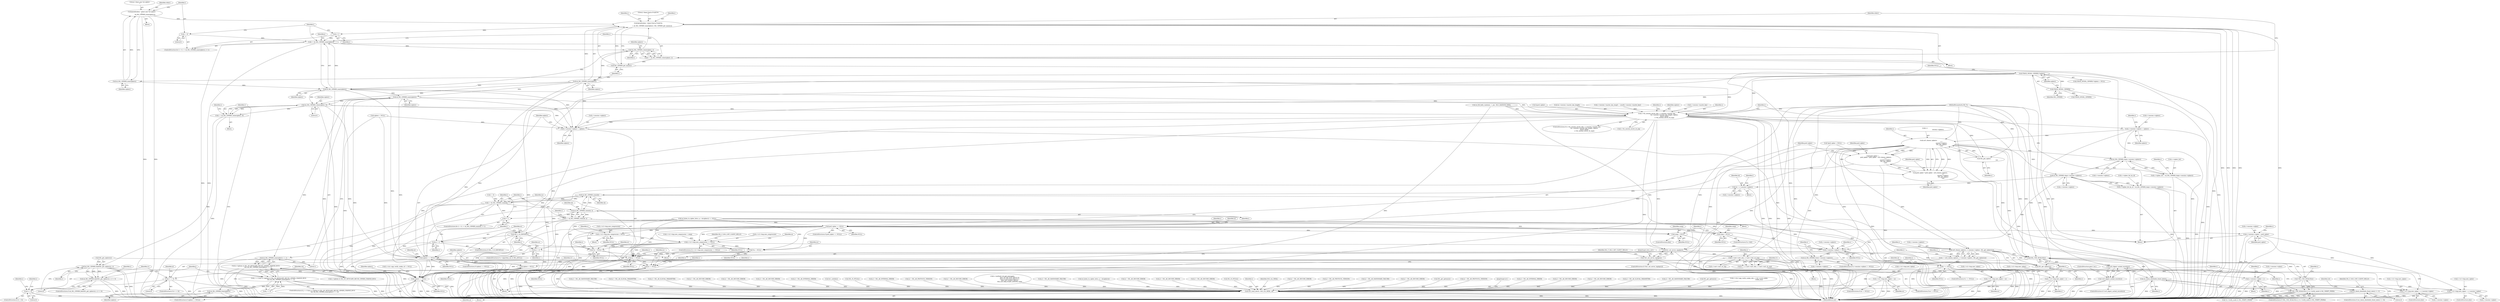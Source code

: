 digraph "0_openssl_a004e72b95835136d3f1ea90517f706c24c03da7@API" {
"1000845" [label="(Call,fprintf(stderr, \"client [%2d of %2d]:%s\n\",\n                    i, sk_SSL_CIPHER_num(ciphers), SSL_CIPHER_get_name(c)))"];
"1000824" [label="(Call,fprintf(stderr, \"client sent %d ciphers\n\",\n                sk_SSL_CIPHER_num(ciphers)))"];
"1000827" [label="(Call,sk_SSL_CIPHER_num(ciphers))"];
"1000174" [label="(Call,STACK_OF(SSL_CIPHER) *ciphers)"];
"1000175" [label="(Call,STACK_OF(SSL_CIPHER))"];
"1000842" [label="(Call,sk_SSL_CIPHER_value(ciphers, i))"];
"1000835" [label="(Call,sk_SSL_CIPHER_num(ciphers))"];
"1000849" [label="(Call,sk_SSL_CIPHER_num(ciphers))"];
"1000833" [label="(Call,i < sk_SSL_CIPHER_num(ciphers))"];
"1000837" [label="(Call,i++)"];
"1000845" [label="(Call,fprintf(stderr, \"client [%2d of %2d]:%s\n\",\n                    i, sk_SSL_CIPHER_num(ciphers), SSL_CIPHER_get_name(c)))"];
"1000851" [label="(Call,SSL_CIPHER_get_name(c))"];
"1000840" [label="(Call,c = sk_SSL_CIPHER_value(ciphers, i))"];
"1000830" [label="(Call,i = 0)"];
"1000876" [label="(Call,sk_SSL_CIPHER_num(ciphers))"];
"1000875" [label="(Call,sk_SSL_CIPHER_num(ciphers) == 1)"];
"1000869" [label="(Call,(s->options & SSL_OP_NETSCAPE_REUSE_CIPHER_CHANGE_BUG)\n            && (sk_SSL_CIPHER_num(ciphers) == 1))"];
"1000865" [label="(Call,j == 0 && (s->options & SSL_OP_NETSCAPE_REUSE_CIPHER_CHANGE_BUG)\n            && (sk_SSL_CIPHER_num(ciphers) == 1))"];
"1000882" [label="(Call,sk_SSL_CIPHER_value(ciphers, 0))"];
"1000880" [label="(Call,c = sk_SSL_CIPHER_value(ciphers, 0))"];
"1000887" [label="(Call,sk_SSL_CIPHER_find(SSL_get_ciphers(s), c))"];
"1000886" [label="(Call,sk_SSL_CIPHER_find(SSL_get_ciphers(s), c) >= 0)"];
"1000893" [label="(Call,s->session->cipher = c)"];
"1001605" [label="(Call,s->s3->tmp.new_cipher = s->session->cipher)"];
"1001619" [label="(Call,s->s3->tmp.new_cipher = s->session->cipher)"];
"1001044" [label="(Call,s->tls_session_secret_cb(s, s->session->master_key,\n                                     &s->session->master_key_length, ciphers,\n                                     &pref_cipher,\n                                     s->tls_session_secret_cb_arg))"];
"1001069" [label="(Call,s->session->ciphers = ciphers)"];
"1001091" [label="(Call,ssl3_choose_cipher(s,\n                                                               s->\n                                                               session->ciphers,\n                                                               SSL_get_ciphers\n                                                               (s)))"];
"1001086" [label="(Call,pref_cipher =\n                pref_cipher ? pref_cipher : ssl3_choose_cipher(s,\n                                                               s->\n                                                               session->ciphers,\n                                                               SSL_get_ciphers\n                                                               (s)))"];
"1001101" [label="(Call,pref_cipher == NULL)"];
"1001112" [label="(Call,s->session->cipher = pref_cipher)"];
"1001155" [label="(Call,s->s3->tmp.new_compression = NULL)"];
"1001235" [label="(Call,s->s3->tmp.new_compression == NULL)"];
"1001394" [label="(Call,s->session->ciphers != NULL)"];
"1001401" [label="(Call,sk_SSL_CIPHER_free(s->session->ciphers))"];
"1001415" [label="(Call,ciphers == NULL)"];
"1001426" [label="(Call,ciphers = NULL)"];
"1001687" [label="(Call,ciphers != NULL)"];
"1001690" [label="(Call,sk_SSL_CIPHER_free(ciphers))"];
"1001498" [label="(Call,c == NULL)"];
"1001509" [label="(Call,s->s3->tmp.new_cipher = c)"];
"1001525" [label="(Call,*nc = NULL)"];
"1001578" [label="(Call,nc != NULL)"];
"1001581" [label="(Call,s->s3->tmp.new_cipher = nc)"];
"1001592" [label="(Call,ec != NULL)"];
"1001595" [label="(Call,s->s3->tmp.new_cipher = ec)"];
"1001529" [label="(Call,*ec = NULL)"];
"1001283" [label="(Call,comp = NULL)"];
"1001377" [label="(Call,comp = NULL)"];
"1001088" [label="(Call,pref_cipher ? pref_cipher : ssl3_choose_cipher(s,\n                                                               s->\n                                                               session->ciphers,\n                                                               SSL_get_ciphers\n                                                               (s)))"];
"1001139" [label="(Call,sk_SSL_CIPHER_dup(s->session->ciphers))"];
"1001135" [label="(Call,s->cipher_list = sk_SSL_CIPHER_dup(s->session->ciphers))"];
"1001149" [label="(Call,sk_SSL_CIPHER_dup(s->session->ciphers))"];
"1001145" [label="(Call,s->cipher_list_by_id = sk_SSL_CIPHER_dup(s->session->ciphers))"];
"1001539" [label="(Call,sk = s->session->ciphers)"];
"1001552" [label="(Call,sk_SSL_CIPHER_num(sk))"];
"1001550" [label="(Call,i < sk_SSL_CIPHER_num(sk))"];
"1001559" [label="(Call,sk_SSL_CIPHER_value(sk, i))"];
"1001554" [label="(Call,i++)"];
"1001557" [label="(Call,c = sk_SSL_CIPHER_value(sk, i))"];
"1001568" [label="(Call,nc = c)"];
"1001572" [label="(Call,SSL_C_IS_EXPORT(c))"];
"1001574" [label="(Call,ec = c)"];
"1001431" [label="(Call,tls1_set_server_sigalgs(s))"];
"1001430" [label="(Call,!tls1_set_server_sigalgs(s))"];
"1001449" [label="(Call,s->cert->cert_cb(s, s->cert->cert_cb_arg))"];
"1001447" [label="(Call,rv = s->cert->cert_cb(s, s->cert->cert_cb_arg))"];
"1001457" [label="(Call,rv == 0)"];
"1001469" [label="(Call,rv < 0)"];
"1001495" [label="(Call,SSL_get_ciphers(s))"];
"1001488" [label="(Call,ssl3_choose_cipher(s, s->session->ciphers, SSL_get_ciphers(s)))"];
"1001486" [label="(Call,c = ssl3_choose_cipher(s, s->session->ciphers, SSL_get_ciphers(s)))"];
"1001635" [label="(Call,SSL_USE_SIGALGS(s))"];
"1001634" [label="(Call,!SSL_USE_SIGALGS(s))"];
"1001633" [label="(Call,!SSL_USE_SIGALGS(s) || !(s->verify_mode & SSL_VERIFY_PEER))"];
"1001646" [label="(Call,ssl3_digest_cached_records(s))"];
"1001645" [label="(Call,!ssl3_digest_cached_records(s))"];
"1001658" [label="(Call,ssl_check_clienthello_tlsext_late(s))"];
"1001657" [label="(Call,ssl_check_clienthello_tlsext_late(s) <= 0)"];
"1001676" [label="(Call,ssl3_send_alert(s, SSL3_AL_FATAL, al))"];
"1001098" [label="(Call,SSL_get_ciphers\n                                                               (s))"];
"1001407" [label="(Call,s->session->ciphers = ciphers)"];
"1000869" [label="(Call,(s->options & SSL_OP_NETSCAPE_REUSE_CIPHER_CHANGE_BUG)\n            && (sk_SSL_CIPHER_num(ciphers) == 1))"];
"1001103" [label="(Identifier,NULL)"];
"1001526" [label="(Identifier,nc)"];
"1001415" [label="(Call,ciphers == NULL)"];
"1001637" [label="(Call,!(s->verify_mode & SSL_VERIFY_PEER))"];
"1000905" [label="(Identifier,j)"];
"1000175" [label="(Call,STACK_OF(SSL_CIPHER))"];
"1000150" [label="(Call,al = SSL_AD_INTERNAL_ERROR)"];
"1001417" [label="(Identifier,NULL)"];
"1001099" [label="(Identifier,s)"];
"1001115" [label="(Identifier,s)"];
"1001168" [label="(Identifier,s)"];
"1001430" [label="(Call,!tls1_set_server_sigalgs(s))"];
"1001445" [label="(Block,)"];
"1001656" [label="(ControlStructure,if (ssl_check_clienthello_tlsext_late(s) <= 0))"];
"1000690" [label="(Call,al = SSL_AD_PROTOCOL_VERSION)"];
"1001395" [label="(Call,s->session->ciphers)"];
"1001687" [label="(Call,ciphers != NULL)"];
"1001646" [label="(Call,ssl3_digest_cached_records(s))"];
"1000826" [label="(Literal,\"client sent %d ciphers\n\")"];
"1001562" [label="(ControlStructure,if (c->algorithm_enc & SSL_eNULL))"];
"1000929" [label="(Call,al = SSL_AD_DECODE_ERROR)"];
"1000831" [label="(Identifier,i)"];
"1001592" [label="(Call,ec != NULL)"];
"1001694" [label="(MethodReturn,int)"];
"1001486" [label="(Call,c = ssl3_choose_cipher(s, s->session->ciphers, SSL_get_ciphers(s)))"];
"1000840" [label="(Call,c = sk_SSL_CIPHER_value(ciphers, i))"];
"1001045" [label="(Identifier,s)"];
"1001620" [label="(Call,s->s3->tmp.new_cipher)"];
"1000177" [label="(Identifier,ciphers)"];
"1001234" [label="(ControlStructure,if (s->s3->tmp.new_compression == NULL))"];
"1001279" [label="(ControlStructure,if (s->hit))"];
"1000886" [label="(Call,sk_SSL_CIPHER_find(SSL_get_ciphers(s), c) >= 0)"];
"1001559" [label="(Call,sk_SSL_CIPHER_value(sk, i))"];
"1001283" [label="(Call,comp = NULL)"];
"1000210" [label="(Call,s->method->ssl_get_message(s,\n                                   SSL3_ST_SR_CLNT_HELLO_B,\n                                   SSL3_ST_SR_CLNT_HELLO_C,\n                                   SSL3_MT_CLIENT_HELLO,\n                                   SSL3_RT_MAX_PLAIN_LENGTH, &ok))"];
"1001579" [label="(Identifier,nc)"];
"1001502" [label="(Call,al = SSL_AD_HANDSHAKE_FAILURE)"];
"1001394" [label="(Call,s->session->ciphers != NULL)"];
"1001560" [label="(Identifier,sk)"];
"1001408" [label="(Call,s->session->ciphers)"];
"1001483" [label="(Identifier,s)"];
"1001618" [label="(ControlStructure,else)"];
"1001553" [label="(Identifier,sk)"];
"1000891" [label="(Literal,0)"];
"1001679" [label="(Identifier,al)"];
"1000849" [label="(Call,sk_SSL_CIPHER_num(ciphers))"];
"1001613" [label="(Call,s->session->cipher)"];
"1001539" [label="(Call,sk = s->session->ciphers)"];
"1001535" [label="(Identifier,s)"];
"1001652" [label="(Identifier,s)"];
"1000795" [label="(Call,ssl_bytes_to_cipher_list(s, p, i, &(ciphers)))"];
"1000864" [label="(ControlStructure,if (j == 0 && (s->options & SSL_OP_NETSCAPE_REUSE_CIPHER_CHANGE_BUG)\n            && (sk_SSL_CIPHER_num(ciphers) == 1)))"];
"1001236" [label="(Call,s->s3->tmp.new_compression)"];
"1001429" [label="(ControlStructure,if (!tls1_set_server_sigalgs(s)))"];
"1001663" [label="(Identifier,SSL_F_SSL3_GET_CLIENT_HELLO)"];
"1001079" [label="(Identifier,s)"];
"1001568" [label="(Call,nc = c)"];
"1000362" [label="(Call,al = SSL_AD_DECODE_ERROR)"];
"1001058" [label="(Call,&pref_cipher)"];
"1001517" [label="(Identifier,c)"];
"1001572" [label="(Call,SSL_C_IS_EXPORT(c))"];
"1001090" [label="(Identifier,pref_cipher)"];
"1001674" [label="(Block,)"];
"1000753" [label="(Call,al = SSL_AD_DECODE_ERROR)"];
"1001546" [label="(ControlStructure,for (i = 0; i < sk_SSL_CIPHER_num(sk); i++))"];
"1000538" [label="(Call,al = SSL_AD_DECODE_ERROR)"];
"1001093" [label="(Call,s->\n                                                               session->ciphers)"];
"1001431" [label="(Call,tls1_set_server_sigalgs(s))"];
"1001149" [label="(Call,sk_SSL_CIPHER_dup(s->session->ciphers))"];
"1000277" [label="(Call,SSL_IS_DTLS(s))"];
"1001570" [label="(Identifier,c)"];
"1001677" [label="(Identifier,s)"];
"1001604" [label="(ControlStructure,else)"];
"1001420" [label="(Identifier,al)"];
"1000829" [label="(ControlStructure,for (i = 0; i < sk_SSL_CIPHER_num(ciphers); i++))"];
"1001689" [label="(Identifier,NULL)"];
"1001660" [label="(Literal,0)"];
"1000876" [label="(Call,sk_SSL_CIPHER_num(ciphers))"];
"1000901" [label="(Identifier,j)"];
"1001676" [label="(Call,ssl3_send_alert(s, SSL3_AL_FATAL, al))"];
"1001063" [label="(Block,)"];
"1001582" [label="(Call,s->s3->tmp.new_cipher)"];
"1001376" [label="(ControlStructure,else)"];
"1001595" [label="(Call,s->s3->tmp.new_cipher = ec)"];
"1001594" [label="(Identifier,NULL)"];
"1001135" [label="(Call,s->cipher_list = sk_SSL_CIPHER_dup(s->session->ciphers))"];
"1001538" [label="(Block,)"];
"1001678" [label="(Identifier,SSL3_AL_FATAL)"];
"1001634" [label="(Call,!SSL_USE_SIGALGS(s))"];
"1000410" [label="(Call,al = SSL_AD_DECODE_ERROR)"];
"1000331" [label="(Call,al = SSL_AD_PROTOCOL_VERSION)"];
"1001589" [label="(Identifier,nc)"];
"1001106" [label="(Identifier,al)"];
"1001459" [label="(Literal,0)"];
"1001155" [label="(Call,s->s3->tmp.new_compression = NULL)"];
"1001414" [label="(ControlStructure,if (ciphers == NULL))"];
"1001285" [label="(Identifier,NULL)"];
"1001548" [label="(Identifier,i)"];
"1001569" [label="(Identifier,nc)"];
"1001043" [label="(ControlStructure,if (s->tls_session_secret_cb(s, s->session->master_key,\n                                     &s->session->master_key_length, ciphers,\n                                     &pref_cipher,\n                                     s->tls_session_secret_cb_arg)))"];
"1001509" [label="(Call,s->s3->tmp.new_cipher = c)"];
"1001487" [label="(Identifier,c)"];
"1000824" [label="(Call,fprintf(stderr, \"client sent %d ciphers\n\",\n                sk_SSL_CIPHER_num(ciphers)))"];
"1001693" [label="(Identifier,ret)"];
"1001557" [label="(Call,c = sk_SSL_CIPHER_value(sk, i))"];
"1001105" [label="(Call,al = SSL_AD_HANDSHAKE_FAILURE)"];
"1001558" [label="(Identifier,c)"];
"1001527" [label="(Identifier,NULL)"];
"1001428" [label="(Identifier,NULL)"];
"1001591" [label="(ControlStructure,if (ec != NULL))"];
"1001599" [label="(Identifier,s)"];
"1001541" [label="(Call,s->session->ciphers)"];
"1001140" [label="(Call,s->session->ciphers)"];
"1000836" [label="(Identifier,ciphers)"];
"1001457" [label="(Call,rv == 0)"];
"1001101" [label="(Call,pref_cipher == NULL)"];
"1001377" [label="(Call,comp = NULL)"];
"1001645" [label="(Call,!ssl3_digest_cached_records(s))"];
"1001667" [label="(Identifier,ret)"];
"1000811" [label="(Block,)"];
"1000555" [label="(Call,al = SSL_AD_DECODE_ERROR)"];
"1001139" [label="(Call,sk_SSL_CIPHER_dup(s->session->ciphers))"];
"1001593" [label="(Identifier,ec)"];
"1000887" [label="(Call,sk_SSL_CIPHER_find(SSL_get_ciphers(s), c))"];
"1000845" [label="(Call,fprintf(stderr, \"client [%2d of %2d]:%s\n\",\n                    i, sk_SSL_CIPHER_num(ciphers), SSL_CIPHER_get_name(c)))"];
"1001577" [label="(ControlStructure,if (nc != NULL))"];
"1000827" [label="(Call,sk_SSL_CIPHER_num(ciphers))"];
"1001496" [label="(Identifier,s)"];
"1000867" [label="(Identifier,j)"];
"1001470" [label="(Identifier,rv)"];
"1001235" [label="(Call,s->s3->tmp.new_compression == NULL)"];
"1001087" [label="(Identifier,pref_cipher)"];
"1001605" [label="(Call,s->s3->tmp.new_cipher = s->session->cipher)"];
"1001448" [label="(Identifier,rv)"];
"1001510" [label="(Call,s->s3->tmp.new_cipher)"];
"1001691" [label="(Identifier,ciphers)"];
"1001627" [label="(Call,s->session->cipher)"];
"1001091" [label="(Call,ssl3_choose_cipher(s,\n                                                               s->\n                                                               session->ciphers,\n                                                               SSL_get_ciphers\n                                                               (s)))"];
"1001069" [label="(Call,s->session->ciphers = ciphers)"];
"1000337" [label="(Call,SSL_get_options(s))"];
"1000832" [label="(Literal,0)"];
"1000145" [label="(Block,)"];
"1001462" [label="(Identifier,al)"];
"1001688" [label="(Identifier,ciphers)"];
"1000837" [label="(Call,i++)"];
"1000870" [label="(Call,s->options & SSL_OP_NETSCAPE_REUSE_CIPHER_CHANGE_BUG)"];
"1001145" [label="(Call,s->cipher_list_by_id = sk_SSL_CIPHER_dup(s->session->ciphers))"];
"1000893" [label="(Call,s->session->cipher = c)"];
"1001603" [label="(Identifier,ec)"];
"1001581" [label="(Call,s->s3->tmp.new_cipher = nc)"];
"1001475" [label="(Identifier,s)"];
"1001573" [label="(Identifier,c)"];
"1000856" [label="(Identifier,c)"];
"1000880" [label="(Call,c = sk_SSL_CIPHER_value(ciphers, 0))"];
"1001083" [label="(Call,ciphers = NULL)"];
"1001690" [label="(Call,sk_SSL_CIPHER_free(ciphers))"];
"1001051" [label="(Call,&s->session->master_key_length)"];
"1001031" [label="(Call,s->session->master_key_length = sizeof(s->session->master_key))"];
"1001585" [label="(Identifier,s)"];
"1001513" [label="(Identifier,s)"];
"1001525" [label="(Call,*nc = NULL)"];
"1001447" [label="(Call,rv = s->cert->cert_cb(s, s->cert->cert_cb_arg))"];
"1001451" [label="(Call,s->cert->cert_cb_arg)"];
"1001112" [label="(Call,s->session->cipher = pref_cipher)"];
"1001633" [label="(Call,!SSL_USE_SIGALGS(s) || !(s->verify_mode & SSL_VERIFY_PEER))"];
"1001547" [label="(Call,i = 0)"];
"1000847" [label="(Literal,\"client [%2d of %2d]:%s\n\")"];
"1001163" [label="(Identifier,NULL)"];
"1001458" [label="(Identifier,rv)"];
"1000731" [label="(Call,al = SSL_AD_PROTOCOL_VERSION)"];
"1001659" [label="(Identifier,s)"];
"1001680" [label="(JumpTarget,err:)"];
"1001555" [label="(Identifier,i)"];
"1000833" [label="(Call,i < sk_SSL_CIPHER_num(ciphers))"];
"1001156" [label="(Call,s->s3->tmp.new_compression)"];
"1000848" [label="(Identifier,i)"];
"1001498" [label="(Call,c == NULL)"];
"1001489" [label="(Identifier,s)"];
"1001461" [label="(Call,al = SSL_AD_INTERNAL_ERROR)"];
"1001251" [label="(Identifier,m)"];
"1001400" [label="(Identifier,NULL)"];
"1000892" [label="(Block,)"];
"1001540" [label="(Identifier,sk)"];
"1001497" [label="(ControlStructure,if (c == NULL))"];
"1001088" [label="(Call,pref_cipher ? pref_cipher : ssl3_choose_cipher(s,\n                                                               s->\n                                                               session->ciphers,\n                                                               SSL_get_ciphers\n                                                               (s)))"];
"1000144" [label="(MethodParameterIn,SSL *s)"];
"1001385" [label="(Block,)"];
"1001561" [label="(Identifier,i)"];
"1001401" [label="(Call,sk_SSL_CIPHER_free(s->session->ciphers))"];
"1001118" [label="(Identifier,pref_cipher)"];
"1001500" [label="(Identifier,NULL)"];
"1001580" [label="(Identifier,NULL)"];
"1001469" [label="(Call,rv < 0)"];
"1001619" [label="(Call,s->s3->tmp.new_cipher = s->session->cipher)"];
"1001531" [label="(Identifier,NULL)"];
"1000838" [label="(Identifier,i)"];
"1001044" [label="(Call,s->tls_session_secret_cb(s, s->session->master_key,\n                                     &s->session->master_key_length, ciphers,\n                                     &pref_cipher,\n                                     s->tls_session_secret_cb_arg))"];
"1000786" [label="(Call,al = SSL_AD_DECODE_ERROR)"];
"1001426" [label="(Call,ciphers = NULL)"];
"1000248" [label="(Call,al = SSL_AD_DECODE_ERROR)"];
"1000890" [label="(Identifier,c)"];
"1001471" [label="(Literal,0)"];
"1001636" [label="(Identifier,s)"];
"1001499" [label="(Identifier,c)"];
"1001271" [label="(Call,al = SSL_AD_ILLEGAL_PARAMETER)"];
"1001092" [label="(Identifier,s)"];
"1000888" [label="(Call,SSL_get_ciphers(s))"];
"1001066" [label="(Identifier,s)"];
"1000839" [label="(Block,)"];
"1001243" [label="(Identifier,NULL)"];
"1001449" [label="(Call,s->cert->cert_cb(s, s->cert->cert_cb_arg))"];
"1001490" [label="(Call,s->session->ciphers)"];
"1001102" [label="(Identifier,pref_cipher)"];
"1001378" [label="(Identifier,comp)"];
"1000173" [label="(Call,STACK_OF(SSL_CIPHER) *ciphers = NULL)"];
"1001075" [label="(Identifier,ciphers)"];
"1001100" [label="(ControlStructure,if (pref_cipher == NULL))"];
"1001089" [label="(Identifier,pref_cipher)"];
"1001146" [label="(Call,s->cipher_list_by_id)"];
"1001121" [label="(Identifier,s)"];
"1000844" [label="(Identifier,i)"];
"1000842" [label="(Call,sk_SSL_CIPHER_value(ciphers, i))"];
"1000850" [label="(Identifier,ciphers)"];
"1000834" [label="(Identifier,i)"];
"1001529" [label="(Call,*ec = NULL)"];
"1001574" [label="(Call,ec = c)"];
"1000825" [label="(Identifier,stderr)"];
"1001407" [label="(Call,s->session->ciphers = ciphers)"];
"1001495" [label="(Call,SSL_get_ciphers(s))"];
"1000629" [label="(Call,al = SSL_AD_HANDSHAKE_FAILURE)"];
"1001552" [label="(Call,sk_SSL_CIPHER_num(sk))"];
"1000877" [label="(Identifier,ciphers)"];
"1001635" [label="(Call,SSL_USE_SIGALGS(s))"];
"1001647" [label="(Identifier,s)"];
"1001578" [label="(Call,nc != NULL)"];
"1000581" [label="(Call,s->ctx->app_verify_cookie_cb != NULL)"];
"1001224" [label="(Call,s->s3->tmp.new_compression = comp)"];
"1001136" [label="(Call,s->cipher_list)"];
"1001379" [label="(Identifier,NULL)"];
"1001551" [label="(Identifier,i)"];
"1001413" [label="(Identifier,ciphers)"];
"1000883" [label="(Identifier,ciphers)"];
"1001113" [label="(Call,s->session->cipher)"];
"1001383" [label="(Identifier,s)"];
"1001432" [label="(Identifier,s)"];
"1001657" [label="(Call,ssl_check_clienthello_tlsext_late(s) <= 0)"];
"1000565" [label="(Call,SSL_get_options(s))"];
"1001404" [label="(Identifier,s)"];
"1001284" [label="(Identifier,comp)"];
"1000591" [label="(Call,s->ctx->app_verify_cookie_cb(s, s->d1->rcvd_cookie,\n                                                 cookie_len))"];
"1000881" [label="(Identifier,c)"];
"1000889" [label="(Identifier,s)"];
"1001565" [label="(Identifier,c)"];
"1000601" [label="(Call,al = SSL_AD_HANDSHAKE_FAILURE)"];
"1000835" [label="(Call,sk_SSL_CIPHER_num(ciphers))"];
"1000882" [label="(Call,sk_SSL_CIPHER_value(ciphers, 0))"];
"1000896" [label="(Identifier,s)"];
"1000830" [label="(Call,i = 0)"];
"1000899" [label="(Identifier,c)"];
"1001086" [label="(Call,pref_cipher =\n                pref_cipher ? pref_cipher : ssl3_choose_cipher(s,\n                                                               s->\n                                                               session->ciphers,\n                                                               SSL_get_ciphers\n                                                               (s)))"];
"1000885" [label="(ControlStructure,if (sk_SSL_CIPHER_find(SSL_get_ciphers(s), c) >= 0))"];
"1001571" [label="(ControlStructure,if (SSL_C_IS_EXPORT(c)))"];
"1001596" [label="(Call,s->s3->tmp.new_cipher)"];
"1000908" [label="(Call,al = SSL_AD_ILLEGAL_PARAMETER)"];
"1000768" [label="(Call,al = SSL_AD_ILLEGAL_PARAMETER)"];
"1000176" [label="(Identifier,SSL_CIPHER)"];
"1001521" [label="(Call,STACK_OF(SSL_CIPHER))"];
"1001147" [label="(Identifier,s)"];
"1000794" [label="(Call,ssl_bytes_to_cipher_list(s, p, i, &(ciphers)) == NULL)"];
"1001435" [label="(Identifier,SSL_F_SSL3_GET_CLIENT_HELLO)"];
"1001402" [label="(Call,s->session->ciphers)"];
"1001609" [label="(Identifier,s)"];
"1000878" [label="(Literal,1)"];
"1001606" [label="(Call,s->s3->tmp.new_cipher)"];
"1000964" [label="(Call,al = SSL_AD_DECODE_ERROR)"];
"1000426" [label="(Call,al = SSL_AD_DECODE_ERROR)"];
"1001640" [label="(Identifier,s)"];
"1001057" [label="(Identifier,ciphers)"];
"1000884" [label="(Literal,0)"];
"1000894" [label="(Call,s->session->cipher)"];
"1001456" [label="(ControlStructure,if (rv == 0))"];
"1000517" [label="(Call,al = SSL_AD_DECODE_ERROR)"];
"1000852" [label="(Identifier,c)"];
"1001644" [label="(ControlStructure,if (!ssl3_digest_cached_records(s)))"];
"1000174" [label="(Call,STACK_OF(SSL_CIPHER) *ciphers)"];
"1001550" [label="(Call,i < sk_SSL_CIPHER_num(sk))"];
"1000843" [label="(Identifier,ciphers)"];
"1001060" [label="(Call,s->tls_session_secret_cb_arg)"];
"1001410" [label="(Identifier,s)"];
"1001416" [label="(Identifier,ciphers)"];
"1001159" [label="(Identifier,s)"];
"1001658" [label="(Call,ssl_check_clienthello_tlsext_late(s))"];
"1001046" [label="(Call,s->session->master_key)"];
"1001648" [label="(ControlStructure,goto f_err;)"];
"1000851" [label="(Call,SSL_CIPHER_get_name(c))"];
"1001419" [label="(Call,al = SSL_AD_INTERNAL_ERROR)"];
"1001028" [label="(Call,*pref_cipher = NULL)"];
"1001427" [label="(Identifier,ciphers)"];
"1001556" [label="(Block,)"];
"1001246" [label="(Identifier,SSL_F_SSL3_GET_CLIENT_HELLO)"];
"1000846" [label="(Identifier,stderr)"];
"1000828" [label="(Identifier,ciphers)"];
"1000677" [label="(Call,tls1_suiteb(s))"];
"1001070" [label="(Call,s->session->ciphers)"];
"1001503" [label="(Identifier,al)"];
"1000879" [label="(Block,)"];
"1001575" [label="(Identifier,ec)"];
"1000178" [label="(Identifier,NULL)"];
"1001098" [label="(Call,SSL_get_ciphers\n                                                               (s))"];
"1001519" [label="(Block,)"];
"1000841" [label="(Identifier,c)"];
"1001438" [label="(JumpTarget,retry_cert:)"];
"1001468" [label="(ControlStructure,if (rv < 0))"];
"1001632" [label="(ControlStructure,if (!SSL_USE_SIGALGS(s) || !(s->verify_mode & SSL_VERIFY_PEER)))"];
"1001150" [label="(Call,s->session->ciphers)"];
"1001530" [label="(Identifier,ec)"];
"1001393" [label="(ControlStructure,if (s->session->ciphers != NULL))"];
"1001003" [label="(Call,ssl_fill_hello_random(s, 1, pos, SSL3_RANDOM_SIZE))"];
"1001554" [label="(Call,i++)"];
"1001576" [label="(Identifier,c)"];
"1000505" [label="(Call,SSL_IS_DTLS(s))"];
"1000865" [label="(Call,j == 0 && (s->options & SSL_OP_NETSCAPE_REUSE_CIPHER_CHANGE_BUG)\n            && (sk_SSL_CIPHER_num(ciphers) == 1))"];
"1001686" [label="(ControlStructure,if (ciphers != NULL))"];
"1001450" [label="(Identifier,s)"];
"1000866" [label="(Call,j == 0)"];
"1001488" [label="(Call,ssl3_choose_cipher(s, s->session->ciphers, SSL_get_ciphers(s)))"];
"1000875" [label="(Call,sk_SSL_CIPHER_num(ciphers) == 1)"];
"1000845" -> "1000839"  [label="AST: "];
"1000845" -> "1000851"  [label="CFG: "];
"1000846" -> "1000845"  [label="AST: "];
"1000847" -> "1000845"  [label="AST: "];
"1000848" -> "1000845"  [label="AST: "];
"1000849" -> "1000845"  [label="AST: "];
"1000851" -> "1000845"  [label="AST: "];
"1000856" -> "1000845"  [label="CFG: "];
"1000845" -> "1001694"  [label="DDG: "];
"1000845" -> "1001694"  [label="DDG: "];
"1000845" -> "1001694"  [label="DDG: "];
"1000845" -> "1001694"  [label="DDG: "];
"1000845" -> "1001694"  [label="DDG: "];
"1000845" -> "1000837"  [label="DDG: "];
"1000824" -> "1000845"  [label="DDG: "];
"1000842" -> "1000845"  [label="DDG: "];
"1000849" -> "1000845"  [label="DDG: "];
"1000851" -> "1000845"  [label="DDG: "];
"1000824" -> "1000811"  [label="AST: "];
"1000824" -> "1000827"  [label="CFG: "];
"1000825" -> "1000824"  [label="AST: "];
"1000826" -> "1000824"  [label="AST: "];
"1000827" -> "1000824"  [label="AST: "];
"1000831" -> "1000824"  [label="CFG: "];
"1000824" -> "1001694"  [label="DDG: "];
"1000824" -> "1001694"  [label="DDG: "];
"1000827" -> "1000824"  [label="DDG: "];
"1000827" -> "1000828"  [label="CFG: "];
"1000828" -> "1000827"  [label="AST: "];
"1000174" -> "1000827"  [label="DDG: "];
"1000827" -> "1000835"  [label="DDG: "];
"1000174" -> "1000173"  [label="AST: "];
"1000174" -> "1000177"  [label="CFG: "];
"1000175" -> "1000174"  [label="AST: "];
"1000177" -> "1000174"  [label="AST: "];
"1000178" -> "1000174"  [label="CFG: "];
"1000174" -> "1001694"  [label="DDG: "];
"1000174" -> "1001694"  [label="DDG: "];
"1000175" -> "1000174"  [label="DDG: "];
"1000174" -> "1001044"  [label="DDG: "];
"1000174" -> "1001407"  [label="DDG: "];
"1000174" -> "1001415"  [label="DDG: "];
"1000174" -> "1001687"  [label="DDG: "];
"1000175" -> "1000176"  [label="CFG: "];
"1000176" -> "1000175"  [label="AST: "];
"1000177" -> "1000175"  [label="CFG: "];
"1000175" -> "1001694"  [label="DDG: "];
"1000175" -> "1001521"  [label="DDG: "];
"1000842" -> "1000840"  [label="AST: "];
"1000842" -> "1000844"  [label="CFG: "];
"1000843" -> "1000842"  [label="AST: "];
"1000844" -> "1000842"  [label="AST: "];
"1000840" -> "1000842"  [label="CFG: "];
"1000842" -> "1000840"  [label="DDG: "];
"1000842" -> "1000840"  [label="DDG: "];
"1000835" -> "1000842"  [label="DDG: "];
"1000833" -> "1000842"  [label="DDG: "];
"1000842" -> "1000849"  [label="DDG: "];
"1000835" -> "1000833"  [label="AST: "];
"1000835" -> "1000836"  [label="CFG: "];
"1000836" -> "1000835"  [label="AST: "];
"1000833" -> "1000835"  [label="CFG: "];
"1000835" -> "1000833"  [label="DDG: "];
"1000849" -> "1000835"  [label="DDG: "];
"1000835" -> "1000876"  [label="DDG: "];
"1000835" -> "1000882"  [label="DDG: "];
"1000835" -> "1001044"  [label="DDG: "];
"1000835" -> "1001407"  [label="DDG: "];
"1000835" -> "1001415"  [label="DDG: "];
"1000835" -> "1001687"  [label="DDG: "];
"1000849" -> "1000850"  [label="CFG: "];
"1000850" -> "1000849"  [label="AST: "];
"1000852" -> "1000849"  [label="CFG: "];
"1000849" -> "1000876"  [label="DDG: "];
"1000849" -> "1000882"  [label="DDG: "];
"1000849" -> "1001044"  [label="DDG: "];
"1000849" -> "1001407"  [label="DDG: "];
"1000849" -> "1001415"  [label="DDG: "];
"1000849" -> "1001687"  [label="DDG: "];
"1000833" -> "1000829"  [label="AST: "];
"1000834" -> "1000833"  [label="AST: "];
"1000841" -> "1000833"  [label="CFG: "];
"1000867" -> "1000833"  [label="CFG: "];
"1000833" -> "1001694"  [label="DDG: "];
"1000833" -> "1001694"  [label="DDG: "];
"1000833" -> "1001694"  [label="DDG: "];
"1000837" -> "1000833"  [label="DDG: "];
"1000830" -> "1000833"  [label="DDG: "];
"1000837" -> "1000829"  [label="AST: "];
"1000837" -> "1000838"  [label="CFG: "];
"1000838" -> "1000837"  [label="AST: "];
"1000834" -> "1000837"  [label="CFG: "];
"1000851" -> "1000852"  [label="CFG: "];
"1000852" -> "1000851"  [label="AST: "];
"1000851" -> "1001694"  [label="DDG: "];
"1000840" -> "1000851"  [label="DDG: "];
"1000840" -> "1000839"  [label="AST: "];
"1000841" -> "1000840"  [label="AST: "];
"1000846" -> "1000840"  [label="CFG: "];
"1000840" -> "1001694"  [label="DDG: "];
"1000830" -> "1000829"  [label="AST: "];
"1000830" -> "1000832"  [label="CFG: "];
"1000831" -> "1000830"  [label="AST: "];
"1000832" -> "1000830"  [label="AST: "];
"1000834" -> "1000830"  [label="CFG: "];
"1000876" -> "1000875"  [label="AST: "];
"1000876" -> "1000877"  [label="CFG: "];
"1000877" -> "1000876"  [label="AST: "];
"1000878" -> "1000876"  [label="CFG: "];
"1000876" -> "1000875"  [label="DDG: "];
"1000876" -> "1000882"  [label="DDG: "];
"1000876" -> "1001044"  [label="DDG: "];
"1000876" -> "1001407"  [label="DDG: "];
"1000876" -> "1001415"  [label="DDG: "];
"1000876" -> "1001687"  [label="DDG: "];
"1000875" -> "1000869"  [label="AST: "];
"1000875" -> "1000878"  [label="CFG: "];
"1000878" -> "1000875"  [label="AST: "];
"1000869" -> "1000875"  [label="CFG: "];
"1000875" -> "1001694"  [label="DDG: "];
"1000875" -> "1000869"  [label="DDG: "];
"1000875" -> "1000869"  [label="DDG: "];
"1000869" -> "1000865"  [label="AST: "];
"1000869" -> "1000870"  [label="CFG: "];
"1000870" -> "1000869"  [label="AST: "];
"1000865" -> "1000869"  [label="CFG: "];
"1000869" -> "1001694"  [label="DDG: "];
"1000869" -> "1001694"  [label="DDG: "];
"1000869" -> "1000865"  [label="DDG: "];
"1000869" -> "1000865"  [label="DDG: "];
"1000870" -> "1000869"  [label="DDG: "];
"1000870" -> "1000869"  [label="DDG: "];
"1000865" -> "1000864"  [label="AST: "];
"1000865" -> "1000866"  [label="CFG: "];
"1000866" -> "1000865"  [label="AST: "];
"1000881" -> "1000865"  [label="CFG: "];
"1000905" -> "1000865"  [label="CFG: "];
"1000865" -> "1001694"  [label="DDG: "];
"1000865" -> "1001694"  [label="DDG: "];
"1000866" -> "1000865"  [label="DDG: "];
"1000866" -> "1000865"  [label="DDG: "];
"1000882" -> "1000880"  [label="AST: "];
"1000882" -> "1000884"  [label="CFG: "];
"1000883" -> "1000882"  [label="AST: "];
"1000884" -> "1000882"  [label="AST: "];
"1000880" -> "1000882"  [label="CFG: "];
"1000882" -> "1000880"  [label="DDG: "];
"1000882" -> "1000880"  [label="DDG: "];
"1000882" -> "1001044"  [label="DDG: "];
"1000882" -> "1001407"  [label="DDG: "];
"1000882" -> "1001415"  [label="DDG: "];
"1000882" -> "1001687"  [label="DDG: "];
"1000880" -> "1000879"  [label="AST: "];
"1000881" -> "1000880"  [label="AST: "];
"1000889" -> "1000880"  [label="CFG: "];
"1000880" -> "1001694"  [label="DDG: "];
"1000880" -> "1000887"  [label="DDG: "];
"1000887" -> "1000886"  [label="AST: "];
"1000887" -> "1000890"  [label="CFG: "];
"1000888" -> "1000887"  [label="AST: "];
"1000890" -> "1000887"  [label="AST: "];
"1000891" -> "1000887"  [label="CFG: "];
"1000887" -> "1001694"  [label="DDG: "];
"1000887" -> "1001694"  [label="DDG: "];
"1000887" -> "1000886"  [label="DDG: "];
"1000887" -> "1000886"  [label="DDG: "];
"1000888" -> "1000887"  [label="DDG: "];
"1000887" -> "1000893"  [label="DDG: "];
"1000886" -> "1000885"  [label="AST: "];
"1000886" -> "1000891"  [label="CFG: "];
"1000891" -> "1000886"  [label="AST: "];
"1000896" -> "1000886"  [label="CFG: "];
"1000905" -> "1000886"  [label="CFG: "];
"1000886" -> "1001694"  [label="DDG: "];
"1000886" -> "1001694"  [label="DDG: "];
"1000893" -> "1000892"  [label="AST: "];
"1000893" -> "1000899"  [label="CFG: "];
"1000894" -> "1000893"  [label="AST: "];
"1000899" -> "1000893"  [label="AST: "];
"1000901" -> "1000893"  [label="CFG: "];
"1000893" -> "1001694"  [label="DDG: "];
"1000893" -> "1001694"  [label="DDG: "];
"1000893" -> "1001605"  [label="DDG: "];
"1000893" -> "1001619"  [label="DDG: "];
"1001605" -> "1001604"  [label="AST: "];
"1001605" -> "1001613"  [label="CFG: "];
"1001606" -> "1001605"  [label="AST: "];
"1001613" -> "1001605"  [label="AST: "];
"1001636" -> "1001605"  [label="CFG: "];
"1001605" -> "1001694"  [label="DDG: "];
"1001605" -> "1001694"  [label="DDG: "];
"1001112" -> "1001605"  [label="DDG: "];
"1001619" -> "1001618"  [label="AST: "];
"1001619" -> "1001627"  [label="CFG: "];
"1001620" -> "1001619"  [label="AST: "];
"1001627" -> "1001619"  [label="AST: "];
"1001636" -> "1001619"  [label="CFG: "];
"1001619" -> "1001694"  [label="DDG: "];
"1001619" -> "1001694"  [label="DDG: "];
"1001112" -> "1001619"  [label="DDG: "];
"1001044" -> "1001043"  [label="AST: "];
"1001044" -> "1001060"  [label="CFG: "];
"1001045" -> "1001044"  [label="AST: "];
"1001046" -> "1001044"  [label="AST: "];
"1001051" -> "1001044"  [label="AST: "];
"1001057" -> "1001044"  [label="AST: "];
"1001058" -> "1001044"  [label="AST: "];
"1001060" -> "1001044"  [label="AST: "];
"1001066" -> "1001044"  [label="CFG: "];
"1001159" -> "1001044"  [label="CFG: "];
"1001044" -> "1001694"  [label="DDG: "];
"1001044" -> "1001694"  [label="DDG: "];
"1001044" -> "1001694"  [label="DDG: "];
"1001044" -> "1001694"  [label="DDG: "];
"1001044" -> "1001694"  [label="DDG: "];
"1001003" -> "1001044"  [label="DDG: "];
"1000144" -> "1001044"  [label="DDG: "];
"1001031" -> "1001044"  [label="DDG: "];
"1001044" -> "1001069"  [label="DDG: "];
"1001044" -> "1001098"  [label="DDG: "];
"1001044" -> "1001407"  [label="DDG: "];
"1001044" -> "1001415"  [label="DDG: "];
"1001044" -> "1001431"  [label="DDG: "];
"1001044" -> "1001635"  [label="DDG: "];
"1001044" -> "1001676"  [label="DDG: "];
"1001044" -> "1001687"  [label="DDG: "];
"1001069" -> "1001063"  [label="AST: "];
"1001069" -> "1001075"  [label="CFG: "];
"1001070" -> "1001069"  [label="AST: "];
"1001075" -> "1001069"  [label="AST: "];
"1001079" -> "1001069"  [label="CFG: "];
"1001069" -> "1001694"  [label="DDG: "];
"1001069" -> "1001091"  [label="DDG: "];
"1001069" -> "1001139"  [label="DDG: "];
"1001091" -> "1001088"  [label="AST: "];
"1001091" -> "1001098"  [label="CFG: "];
"1001092" -> "1001091"  [label="AST: "];
"1001093" -> "1001091"  [label="AST: "];
"1001098" -> "1001091"  [label="AST: "];
"1001088" -> "1001091"  [label="CFG: "];
"1001091" -> "1001694"  [label="DDG: "];
"1001091" -> "1001694"  [label="DDG: "];
"1001091" -> "1001086"  [label="DDG: "];
"1001091" -> "1001086"  [label="DDG: "];
"1001091" -> "1001086"  [label="DDG: "];
"1001091" -> "1001088"  [label="DDG: "];
"1001091" -> "1001088"  [label="DDG: "];
"1001091" -> "1001088"  [label="DDG: "];
"1001098" -> "1001091"  [label="DDG: "];
"1000144" -> "1001091"  [label="DDG: "];
"1001091" -> "1001139"  [label="DDG: "];
"1001091" -> "1001149"  [label="DDG: "];
"1001091" -> "1001394"  [label="DDG: "];
"1001091" -> "1001401"  [label="DDG: "];
"1001091" -> "1001431"  [label="DDG: "];
"1001091" -> "1001488"  [label="DDG: "];
"1001091" -> "1001539"  [label="DDG: "];
"1001091" -> "1001635"  [label="DDG: "];
"1001091" -> "1001676"  [label="DDG: "];
"1001086" -> "1001063"  [label="AST: "];
"1001086" -> "1001088"  [label="CFG: "];
"1001087" -> "1001086"  [label="AST: "];
"1001088" -> "1001086"  [label="AST: "];
"1001102" -> "1001086"  [label="CFG: "];
"1001086" -> "1001694"  [label="DDG: "];
"1001028" -> "1001086"  [label="DDG: "];
"1001086" -> "1001101"  [label="DDG: "];
"1001101" -> "1001100"  [label="AST: "];
"1001101" -> "1001103"  [label="CFG: "];
"1001102" -> "1001101"  [label="AST: "];
"1001103" -> "1001101"  [label="AST: "];
"1001106" -> "1001101"  [label="CFG: "];
"1001115" -> "1001101"  [label="CFG: "];
"1001101" -> "1001694"  [label="DDG: "];
"1001101" -> "1001694"  [label="DDG: "];
"1000794" -> "1001101"  [label="DDG: "];
"1001101" -> "1001112"  [label="DDG: "];
"1001101" -> "1001155"  [label="DDG: "];
"1001101" -> "1001235"  [label="DDG: "];
"1001101" -> "1001283"  [label="DDG: "];
"1001101" -> "1001377"  [label="DDG: "];
"1001101" -> "1001394"  [label="DDG: "];
"1001101" -> "1001525"  [label="DDG: "];
"1001101" -> "1001529"  [label="DDG: "];
"1001101" -> "1001578"  [label="DDG: "];
"1001101" -> "1001687"  [label="DDG: "];
"1001112" -> "1001063"  [label="AST: "];
"1001112" -> "1001118"  [label="CFG: "];
"1001113" -> "1001112"  [label="AST: "];
"1001118" -> "1001112"  [label="AST: "];
"1001121" -> "1001112"  [label="CFG: "];
"1001112" -> "1001694"  [label="DDG: "];
"1001112" -> "1001694"  [label="DDG: "];
"1001155" -> "1000145"  [label="AST: "];
"1001155" -> "1001163"  [label="CFG: "];
"1001156" -> "1001155"  [label="AST: "];
"1001163" -> "1001155"  [label="AST: "];
"1001168" -> "1001155"  [label="CFG: "];
"1001155" -> "1001694"  [label="DDG: "];
"1000794" -> "1001155"  [label="DDG: "];
"1001155" -> "1001235"  [label="DDG: "];
"1001235" -> "1001234"  [label="AST: "];
"1001235" -> "1001243"  [label="CFG: "];
"1001236" -> "1001235"  [label="AST: "];
"1001243" -> "1001235"  [label="AST: "];
"1001246" -> "1001235"  [label="CFG: "];
"1001251" -> "1001235"  [label="CFG: "];
"1001235" -> "1001694"  [label="DDG: "];
"1001235" -> "1001694"  [label="DDG: "];
"1001224" -> "1001235"  [label="DDG: "];
"1000794" -> "1001235"  [label="DDG: "];
"1001235" -> "1001394"  [label="DDG: "];
"1001235" -> "1001525"  [label="DDG: "];
"1001235" -> "1001529"  [label="DDG: "];
"1001235" -> "1001578"  [label="DDG: "];
"1001235" -> "1001687"  [label="DDG: "];
"1001394" -> "1001393"  [label="AST: "];
"1001394" -> "1001400"  [label="CFG: "];
"1001395" -> "1001394"  [label="AST: "];
"1001400" -> "1001394"  [label="AST: "];
"1001404" -> "1001394"  [label="CFG: "];
"1001410" -> "1001394"  [label="CFG: "];
"1001394" -> "1001694"  [label="DDG: "];
"1001149" -> "1001394"  [label="DDG: "];
"1000794" -> "1001394"  [label="DDG: "];
"1001394" -> "1001401"  [label="DDG: "];
"1001394" -> "1001415"  [label="DDG: "];
"1001401" -> "1001393"  [label="AST: "];
"1001401" -> "1001402"  [label="CFG: "];
"1001402" -> "1001401"  [label="AST: "];
"1001410" -> "1001401"  [label="CFG: "];
"1001401" -> "1001694"  [label="DDG: "];
"1001415" -> "1001414"  [label="AST: "];
"1001415" -> "1001417"  [label="CFG: "];
"1001416" -> "1001415"  [label="AST: "];
"1001417" -> "1001415"  [label="AST: "];
"1001420" -> "1001415"  [label="CFG: "];
"1001427" -> "1001415"  [label="CFG: "];
"1001415" -> "1001694"  [label="DDG: "];
"1001083" -> "1001415"  [label="DDG: "];
"1001415" -> "1001426"  [label="DDG: "];
"1001415" -> "1001498"  [label="DDG: "];
"1001415" -> "1001687"  [label="DDG: "];
"1001415" -> "1001687"  [label="DDG: "];
"1001426" -> "1001385"  [label="AST: "];
"1001426" -> "1001428"  [label="CFG: "];
"1001427" -> "1001426"  [label="AST: "];
"1001428" -> "1001426"  [label="AST: "];
"1001432" -> "1001426"  [label="CFG: "];
"1001426" -> "1001694"  [label="DDG: "];
"1001426" -> "1001694"  [label="DDG: "];
"1001426" -> "1001687"  [label="DDG: "];
"1001687" -> "1001686"  [label="AST: "];
"1001687" -> "1001689"  [label="CFG: "];
"1001688" -> "1001687"  [label="AST: "];
"1001689" -> "1001687"  [label="AST: "];
"1001691" -> "1001687"  [label="CFG: "];
"1001693" -> "1001687"  [label="CFG: "];
"1001687" -> "1001694"  [label="DDG: "];
"1001687" -> "1001694"  [label="DDG: "];
"1001687" -> "1001694"  [label="DDG: "];
"1001083" -> "1001687"  [label="DDG: "];
"1001578" -> "1001687"  [label="DDG: "];
"1001592" -> "1001687"  [label="DDG: "];
"1000794" -> "1001687"  [label="DDG: "];
"1001498" -> "1001687"  [label="DDG: "];
"1000581" -> "1001687"  [label="DDG: "];
"1001687" -> "1001690"  [label="DDG: "];
"1001690" -> "1001686"  [label="AST: "];
"1001690" -> "1001691"  [label="CFG: "];
"1001691" -> "1001690"  [label="AST: "];
"1001693" -> "1001690"  [label="CFG: "];
"1001690" -> "1001694"  [label="DDG: "];
"1001690" -> "1001694"  [label="DDG: "];
"1001498" -> "1001497"  [label="AST: "];
"1001498" -> "1001500"  [label="CFG: "];
"1001499" -> "1001498"  [label="AST: "];
"1001500" -> "1001498"  [label="AST: "];
"1001503" -> "1001498"  [label="CFG: "];
"1001513" -> "1001498"  [label="CFG: "];
"1001498" -> "1001694"  [label="DDG: "];
"1001498" -> "1001694"  [label="DDG: "];
"1001486" -> "1001498"  [label="DDG: "];
"1001498" -> "1001509"  [label="DDG: "];
"1001509" -> "1001385"  [label="AST: "];
"1001509" -> "1001517"  [label="CFG: "];
"1001510" -> "1001509"  [label="AST: "];
"1001517" -> "1001509"  [label="AST: "];
"1001636" -> "1001509"  [label="CFG: "];
"1001509" -> "1001694"  [label="DDG: "];
"1001509" -> "1001694"  [label="DDG: "];
"1001525" -> "1001519"  [label="AST: "];
"1001525" -> "1001527"  [label="CFG: "];
"1001526" -> "1001525"  [label="AST: "];
"1001527" -> "1001525"  [label="AST: "];
"1001530" -> "1001525"  [label="CFG: "];
"1001525" -> "1001694"  [label="DDG: "];
"1000794" -> "1001525"  [label="DDG: "];
"1001525" -> "1001578"  [label="DDG: "];
"1001578" -> "1001577"  [label="AST: "];
"1001578" -> "1001580"  [label="CFG: "];
"1001579" -> "1001578"  [label="AST: "];
"1001580" -> "1001578"  [label="AST: "];
"1001585" -> "1001578"  [label="CFG: "];
"1001593" -> "1001578"  [label="CFG: "];
"1001578" -> "1001694"  [label="DDG: "];
"1001578" -> "1001694"  [label="DDG: "];
"1001568" -> "1001578"  [label="DDG: "];
"1000794" -> "1001578"  [label="DDG: "];
"1001578" -> "1001581"  [label="DDG: "];
"1001578" -> "1001592"  [label="DDG: "];
"1001581" -> "1001577"  [label="AST: "];
"1001581" -> "1001589"  [label="CFG: "];
"1001582" -> "1001581"  [label="AST: "];
"1001589" -> "1001581"  [label="AST: "];
"1001636" -> "1001581"  [label="CFG: "];
"1001581" -> "1001694"  [label="DDG: "];
"1001581" -> "1001694"  [label="DDG: "];
"1001592" -> "1001591"  [label="AST: "];
"1001592" -> "1001594"  [label="CFG: "];
"1001593" -> "1001592"  [label="AST: "];
"1001594" -> "1001592"  [label="AST: "];
"1001599" -> "1001592"  [label="CFG: "];
"1001609" -> "1001592"  [label="CFG: "];
"1001592" -> "1001694"  [label="DDG: "];
"1001592" -> "1001694"  [label="DDG: "];
"1001529" -> "1001592"  [label="DDG: "];
"1001574" -> "1001592"  [label="DDG: "];
"1001592" -> "1001595"  [label="DDG: "];
"1001595" -> "1001591"  [label="AST: "];
"1001595" -> "1001603"  [label="CFG: "];
"1001596" -> "1001595"  [label="AST: "];
"1001603" -> "1001595"  [label="AST: "];
"1001636" -> "1001595"  [label="CFG: "];
"1001595" -> "1001694"  [label="DDG: "];
"1001595" -> "1001694"  [label="DDG: "];
"1001529" -> "1001519"  [label="AST: "];
"1001529" -> "1001531"  [label="CFG: "];
"1001530" -> "1001529"  [label="AST: "];
"1001531" -> "1001529"  [label="AST: "];
"1001535" -> "1001529"  [label="CFG: "];
"1001529" -> "1001694"  [label="DDG: "];
"1000794" -> "1001529"  [label="DDG: "];
"1001283" -> "1001279"  [label="AST: "];
"1001283" -> "1001285"  [label="CFG: "];
"1001284" -> "1001283"  [label="AST: "];
"1001285" -> "1001283"  [label="AST: "];
"1001383" -> "1001283"  [label="CFG: "];
"1001283" -> "1001694"  [label="DDG: "];
"1000794" -> "1001283"  [label="DDG: "];
"1001377" -> "1001376"  [label="AST: "];
"1001377" -> "1001379"  [label="CFG: "];
"1001378" -> "1001377"  [label="AST: "];
"1001379" -> "1001377"  [label="AST: "];
"1001383" -> "1001377"  [label="CFG: "];
"1001377" -> "1001694"  [label="DDG: "];
"1000794" -> "1001377"  [label="DDG: "];
"1001088" -> "1001090"  [label="CFG: "];
"1001089" -> "1001088"  [label="AST: "];
"1001090" -> "1001088"  [label="AST: "];
"1001088" -> "1001694"  [label="DDG: "];
"1001028" -> "1001088"  [label="DDG: "];
"1001139" -> "1001135"  [label="AST: "];
"1001139" -> "1001140"  [label="CFG: "];
"1001140" -> "1001139"  [label="AST: "];
"1001135" -> "1001139"  [label="CFG: "];
"1001139" -> "1001135"  [label="DDG: "];
"1001139" -> "1001149"  [label="DDG: "];
"1001135" -> "1001063"  [label="AST: "];
"1001136" -> "1001135"  [label="AST: "];
"1001147" -> "1001135"  [label="CFG: "];
"1001135" -> "1001694"  [label="DDG: "];
"1001149" -> "1001145"  [label="AST: "];
"1001149" -> "1001150"  [label="CFG: "];
"1001150" -> "1001149"  [label="AST: "];
"1001145" -> "1001149"  [label="CFG: "];
"1001149" -> "1001694"  [label="DDG: "];
"1001149" -> "1001145"  [label="DDG: "];
"1001149" -> "1001539"  [label="DDG: "];
"1001145" -> "1001063"  [label="AST: "];
"1001146" -> "1001145"  [label="AST: "];
"1001159" -> "1001145"  [label="CFG: "];
"1001145" -> "1001694"  [label="DDG: "];
"1001145" -> "1001694"  [label="DDG: "];
"1001539" -> "1001538"  [label="AST: "];
"1001539" -> "1001541"  [label="CFG: "];
"1001540" -> "1001539"  [label="AST: "];
"1001541" -> "1001539"  [label="AST: "];
"1001548" -> "1001539"  [label="CFG: "];
"1001539" -> "1001694"  [label="DDG: "];
"1001539" -> "1001552"  [label="DDG: "];
"1001552" -> "1001550"  [label="AST: "];
"1001552" -> "1001553"  [label="CFG: "];
"1001553" -> "1001552"  [label="AST: "];
"1001550" -> "1001552"  [label="CFG: "];
"1001552" -> "1001694"  [label="DDG: "];
"1001552" -> "1001550"  [label="DDG: "];
"1001559" -> "1001552"  [label="DDG: "];
"1001552" -> "1001559"  [label="DDG: "];
"1001550" -> "1001546"  [label="AST: "];
"1001551" -> "1001550"  [label="AST: "];
"1001558" -> "1001550"  [label="CFG: "];
"1001579" -> "1001550"  [label="CFG: "];
"1001550" -> "1001694"  [label="DDG: "];
"1001550" -> "1001694"  [label="DDG: "];
"1001550" -> "1001694"  [label="DDG: "];
"1001554" -> "1001550"  [label="DDG: "];
"1001547" -> "1001550"  [label="DDG: "];
"1001550" -> "1001559"  [label="DDG: "];
"1001559" -> "1001557"  [label="AST: "];
"1001559" -> "1001561"  [label="CFG: "];
"1001560" -> "1001559"  [label="AST: "];
"1001561" -> "1001559"  [label="AST: "];
"1001557" -> "1001559"  [label="CFG: "];
"1001559" -> "1001554"  [label="DDG: "];
"1001559" -> "1001557"  [label="DDG: "];
"1001559" -> "1001557"  [label="DDG: "];
"1001554" -> "1001546"  [label="AST: "];
"1001554" -> "1001555"  [label="CFG: "];
"1001555" -> "1001554"  [label="AST: "];
"1001551" -> "1001554"  [label="CFG: "];
"1001557" -> "1001556"  [label="AST: "];
"1001558" -> "1001557"  [label="AST: "];
"1001565" -> "1001557"  [label="CFG: "];
"1001557" -> "1001694"  [label="DDG: "];
"1001557" -> "1001568"  [label="DDG: "];
"1001557" -> "1001572"  [label="DDG: "];
"1001568" -> "1001562"  [label="AST: "];
"1001568" -> "1001570"  [label="CFG: "];
"1001569" -> "1001568"  [label="AST: "];
"1001570" -> "1001568"  [label="AST: "];
"1001573" -> "1001568"  [label="CFG: "];
"1001572" -> "1001571"  [label="AST: "];
"1001572" -> "1001573"  [label="CFG: "];
"1001573" -> "1001572"  [label="AST: "];
"1001575" -> "1001572"  [label="CFG: "];
"1001555" -> "1001572"  [label="CFG: "];
"1001572" -> "1001694"  [label="DDG: "];
"1001572" -> "1001694"  [label="DDG: "];
"1001572" -> "1001574"  [label="DDG: "];
"1001574" -> "1001571"  [label="AST: "];
"1001574" -> "1001576"  [label="CFG: "];
"1001575" -> "1001574"  [label="AST: "];
"1001576" -> "1001574"  [label="AST: "];
"1001555" -> "1001574"  [label="CFG: "];
"1001574" -> "1001694"  [label="DDG: "];
"1001574" -> "1001694"  [label="DDG: "];
"1001431" -> "1001430"  [label="AST: "];
"1001431" -> "1001432"  [label="CFG: "];
"1001432" -> "1001431"  [label="AST: "];
"1001430" -> "1001431"  [label="CFG: "];
"1001431" -> "1001694"  [label="DDG: "];
"1001431" -> "1001430"  [label="DDG: "];
"1001003" -> "1001431"  [label="DDG: "];
"1000144" -> "1001431"  [label="DDG: "];
"1001431" -> "1001449"  [label="DDG: "];
"1001431" -> "1001495"  [label="DDG: "];
"1001430" -> "1001429"  [label="AST: "];
"1001435" -> "1001430"  [label="CFG: "];
"1001438" -> "1001430"  [label="CFG: "];
"1001430" -> "1001694"  [label="DDG: "];
"1001430" -> "1001694"  [label="DDG: "];
"1001449" -> "1001447"  [label="AST: "];
"1001449" -> "1001451"  [label="CFG: "];
"1001450" -> "1001449"  [label="AST: "];
"1001451" -> "1001449"  [label="AST: "];
"1001447" -> "1001449"  [label="CFG: "];
"1001449" -> "1001694"  [label="DDG: "];
"1001449" -> "1001694"  [label="DDG: "];
"1001449" -> "1001447"  [label="DDG: "];
"1001449" -> "1001447"  [label="DDG: "];
"1000144" -> "1001449"  [label="DDG: "];
"1001449" -> "1001495"  [label="DDG: "];
"1001449" -> "1001676"  [label="DDG: "];
"1001447" -> "1001445"  [label="AST: "];
"1001448" -> "1001447"  [label="AST: "];
"1001458" -> "1001447"  [label="CFG: "];
"1001447" -> "1001694"  [label="DDG: "];
"1001447" -> "1001457"  [label="DDG: "];
"1001457" -> "1001456"  [label="AST: "];
"1001457" -> "1001459"  [label="CFG: "];
"1001458" -> "1001457"  [label="AST: "];
"1001459" -> "1001457"  [label="AST: "];
"1001462" -> "1001457"  [label="CFG: "];
"1001470" -> "1001457"  [label="CFG: "];
"1001457" -> "1001694"  [label="DDG: "];
"1001457" -> "1001694"  [label="DDG: "];
"1001457" -> "1001469"  [label="DDG: "];
"1001469" -> "1001468"  [label="AST: "];
"1001469" -> "1001471"  [label="CFG: "];
"1001470" -> "1001469"  [label="AST: "];
"1001471" -> "1001469"  [label="AST: "];
"1001475" -> "1001469"  [label="CFG: "];
"1001483" -> "1001469"  [label="CFG: "];
"1001469" -> "1001694"  [label="DDG: "];
"1001469" -> "1001694"  [label="DDG: "];
"1001495" -> "1001488"  [label="AST: "];
"1001495" -> "1001496"  [label="CFG: "];
"1001496" -> "1001495"  [label="AST: "];
"1001488" -> "1001495"  [label="CFG: "];
"1001495" -> "1001488"  [label="DDG: "];
"1000144" -> "1001495"  [label="DDG: "];
"1001488" -> "1001486"  [label="AST: "];
"1001489" -> "1001488"  [label="AST: "];
"1001490" -> "1001488"  [label="AST: "];
"1001486" -> "1001488"  [label="CFG: "];
"1001488" -> "1001694"  [label="DDG: "];
"1001488" -> "1001694"  [label="DDG: "];
"1001488" -> "1001486"  [label="DDG: "];
"1001488" -> "1001486"  [label="DDG: "];
"1001488" -> "1001486"  [label="DDG: "];
"1000144" -> "1001488"  [label="DDG: "];
"1001407" -> "1001488"  [label="DDG: "];
"1001488" -> "1001635"  [label="DDG: "];
"1001488" -> "1001676"  [label="DDG: "];
"1001486" -> "1001385"  [label="AST: "];
"1001487" -> "1001486"  [label="AST: "];
"1001499" -> "1001486"  [label="CFG: "];
"1001486" -> "1001694"  [label="DDG: "];
"1001635" -> "1001634"  [label="AST: "];
"1001635" -> "1001636"  [label="CFG: "];
"1001636" -> "1001635"  [label="AST: "];
"1001634" -> "1001635"  [label="CFG: "];
"1001635" -> "1001694"  [label="DDG: "];
"1001635" -> "1001634"  [label="DDG: "];
"1001003" -> "1001635"  [label="DDG: "];
"1000144" -> "1001635"  [label="DDG: "];
"1001635" -> "1001646"  [label="DDG: "];
"1001635" -> "1001658"  [label="DDG: "];
"1001635" -> "1001676"  [label="DDG: "];
"1001634" -> "1001633"  [label="AST: "];
"1001640" -> "1001634"  [label="CFG: "];
"1001633" -> "1001634"  [label="CFG: "];
"1001634" -> "1001694"  [label="DDG: "];
"1001634" -> "1001633"  [label="DDG: "];
"1001633" -> "1001632"  [label="AST: "];
"1001633" -> "1001637"  [label="CFG: "];
"1001637" -> "1001633"  [label="AST: "];
"1001647" -> "1001633"  [label="CFG: "];
"1001652" -> "1001633"  [label="CFG: "];
"1001633" -> "1001694"  [label="DDG: "];
"1001633" -> "1001694"  [label="DDG: "];
"1001633" -> "1001694"  [label="DDG: "];
"1001637" -> "1001633"  [label="DDG: "];
"1001646" -> "1001645"  [label="AST: "];
"1001646" -> "1001647"  [label="CFG: "];
"1001647" -> "1001646"  [label="AST: "];
"1001645" -> "1001646"  [label="CFG: "];
"1001646" -> "1001694"  [label="DDG: "];
"1001646" -> "1001645"  [label="DDG: "];
"1000144" -> "1001646"  [label="DDG: "];
"1001646" -> "1001658"  [label="DDG: "];
"1001646" -> "1001676"  [label="DDG: "];
"1001645" -> "1001644"  [label="AST: "];
"1001648" -> "1001645"  [label="CFG: "];
"1001652" -> "1001645"  [label="CFG: "];
"1001645" -> "1001694"  [label="DDG: "];
"1001645" -> "1001694"  [label="DDG: "];
"1001658" -> "1001657"  [label="AST: "];
"1001658" -> "1001659"  [label="CFG: "];
"1001659" -> "1001658"  [label="AST: "];
"1001660" -> "1001658"  [label="CFG: "];
"1001658" -> "1001694"  [label="DDG: "];
"1001658" -> "1001657"  [label="DDG: "];
"1000144" -> "1001658"  [label="DDG: "];
"1001658" -> "1001676"  [label="DDG: "];
"1001657" -> "1001656"  [label="AST: "];
"1001657" -> "1001660"  [label="CFG: "];
"1001660" -> "1001657"  [label="AST: "];
"1001663" -> "1001657"  [label="CFG: "];
"1001667" -> "1001657"  [label="CFG: "];
"1001657" -> "1001694"  [label="DDG: "];
"1001657" -> "1001694"  [label="DDG: "];
"1001676" -> "1001674"  [label="AST: "];
"1001676" -> "1001679"  [label="CFG: "];
"1001677" -> "1001676"  [label="AST: "];
"1001678" -> "1001676"  [label="AST: "];
"1001679" -> "1001676"  [label="AST: "];
"1001680" -> "1001676"  [label="CFG: "];
"1001676" -> "1001694"  [label="DDG: "];
"1001676" -> "1001694"  [label="DDG: "];
"1001676" -> "1001694"  [label="DDG: "];
"1001676" -> "1001694"  [label="DDG: "];
"1000677" -> "1001676"  [label="DDG: "];
"1000505" -> "1001676"  [label="DDG: "];
"1000795" -> "1001676"  [label="DDG: "];
"1000565" -> "1001676"  [label="DDG: "];
"1001003" -> "1001676"  [label="DDG: "];
"1000337" -> "1001676"  [label="DDG: "];
"1000277" -> "1001676"  [label="DDG: "];
"1000210" -> "1001676"  [label="DDG: "];
"1000888" -> "1001676"  [label="DDG: "];
"1000591" -> "1001676"  [label="DDG: "];
"1000144" -> "1001676"  [label="DDG: "];
"1001461" -> "1001676"  [label="DDG: "];
"1000426" -> "1001676"  [label="DDG: "];
"1000964" -> "1001676"  [label="DDG: "];
"1000601" -> "1001676"  [label="DDG: "];
"1000331" -> "1001676"  [label="DDG: "];
"1000786" -> "1001676"  [label="DDG: "];
"1001105" -> "1001676"  [label="DDG: "];
"1000929" -> "1001676"  [label="DDG: "];
"1000538" -> "1001676"  [label="DDG: "];
"1000731" -> "1001676"  [label="DDG: "];
"1001419" -> "1001676"  [label="DDG: "];
"1000753" -> "1001676"  [label="DDG: "];
"1000629" -> "1001676"  [label="DDG: "];
"1000410" -> "1001676"  [label="DDG: "];
"1000150" -> "1001676"  [label="DDG: "];
"1001271" -> "1001676"  [label="DDG: "];
"1000768" -> "1001676"  [label="DDG: "];
"1000555" -> "1001676"  [label="DDG: "];
"1000517" -> "1001676"  [label="DDG: "];
"1001502" -> "1001676"  [label="DDG: "];
"1000248" -> "1001676"  [label="DDG: "];
"1000362" -> "1001676"  [label="DDG: "];
"1000690" -> "1001676"  [label="DDG: "];
"1000908" -> "1001676"  [label="DDG: "];
"1001098" -> "1001099"  [label="CFG: "];
"1001099" -> "1001098"  [label="AST: "];
"1000144" -> "1001098"  [label="DDG: "];
"1001407" -> "1001385"  [label="AST: "];
"1001407" -> "1001413"  [label="CFG: "];
"1001408" -> "1001407"  [label="AST: "];
"1001413" -> "1001407"  [label="AST: "];
"1001416" -> "1001407"  [label="CFG: "];
"1001407" -> "1001694"  [label="DDG: "];
"1001083" -> "1001407"  [label="DDG: "];
}
